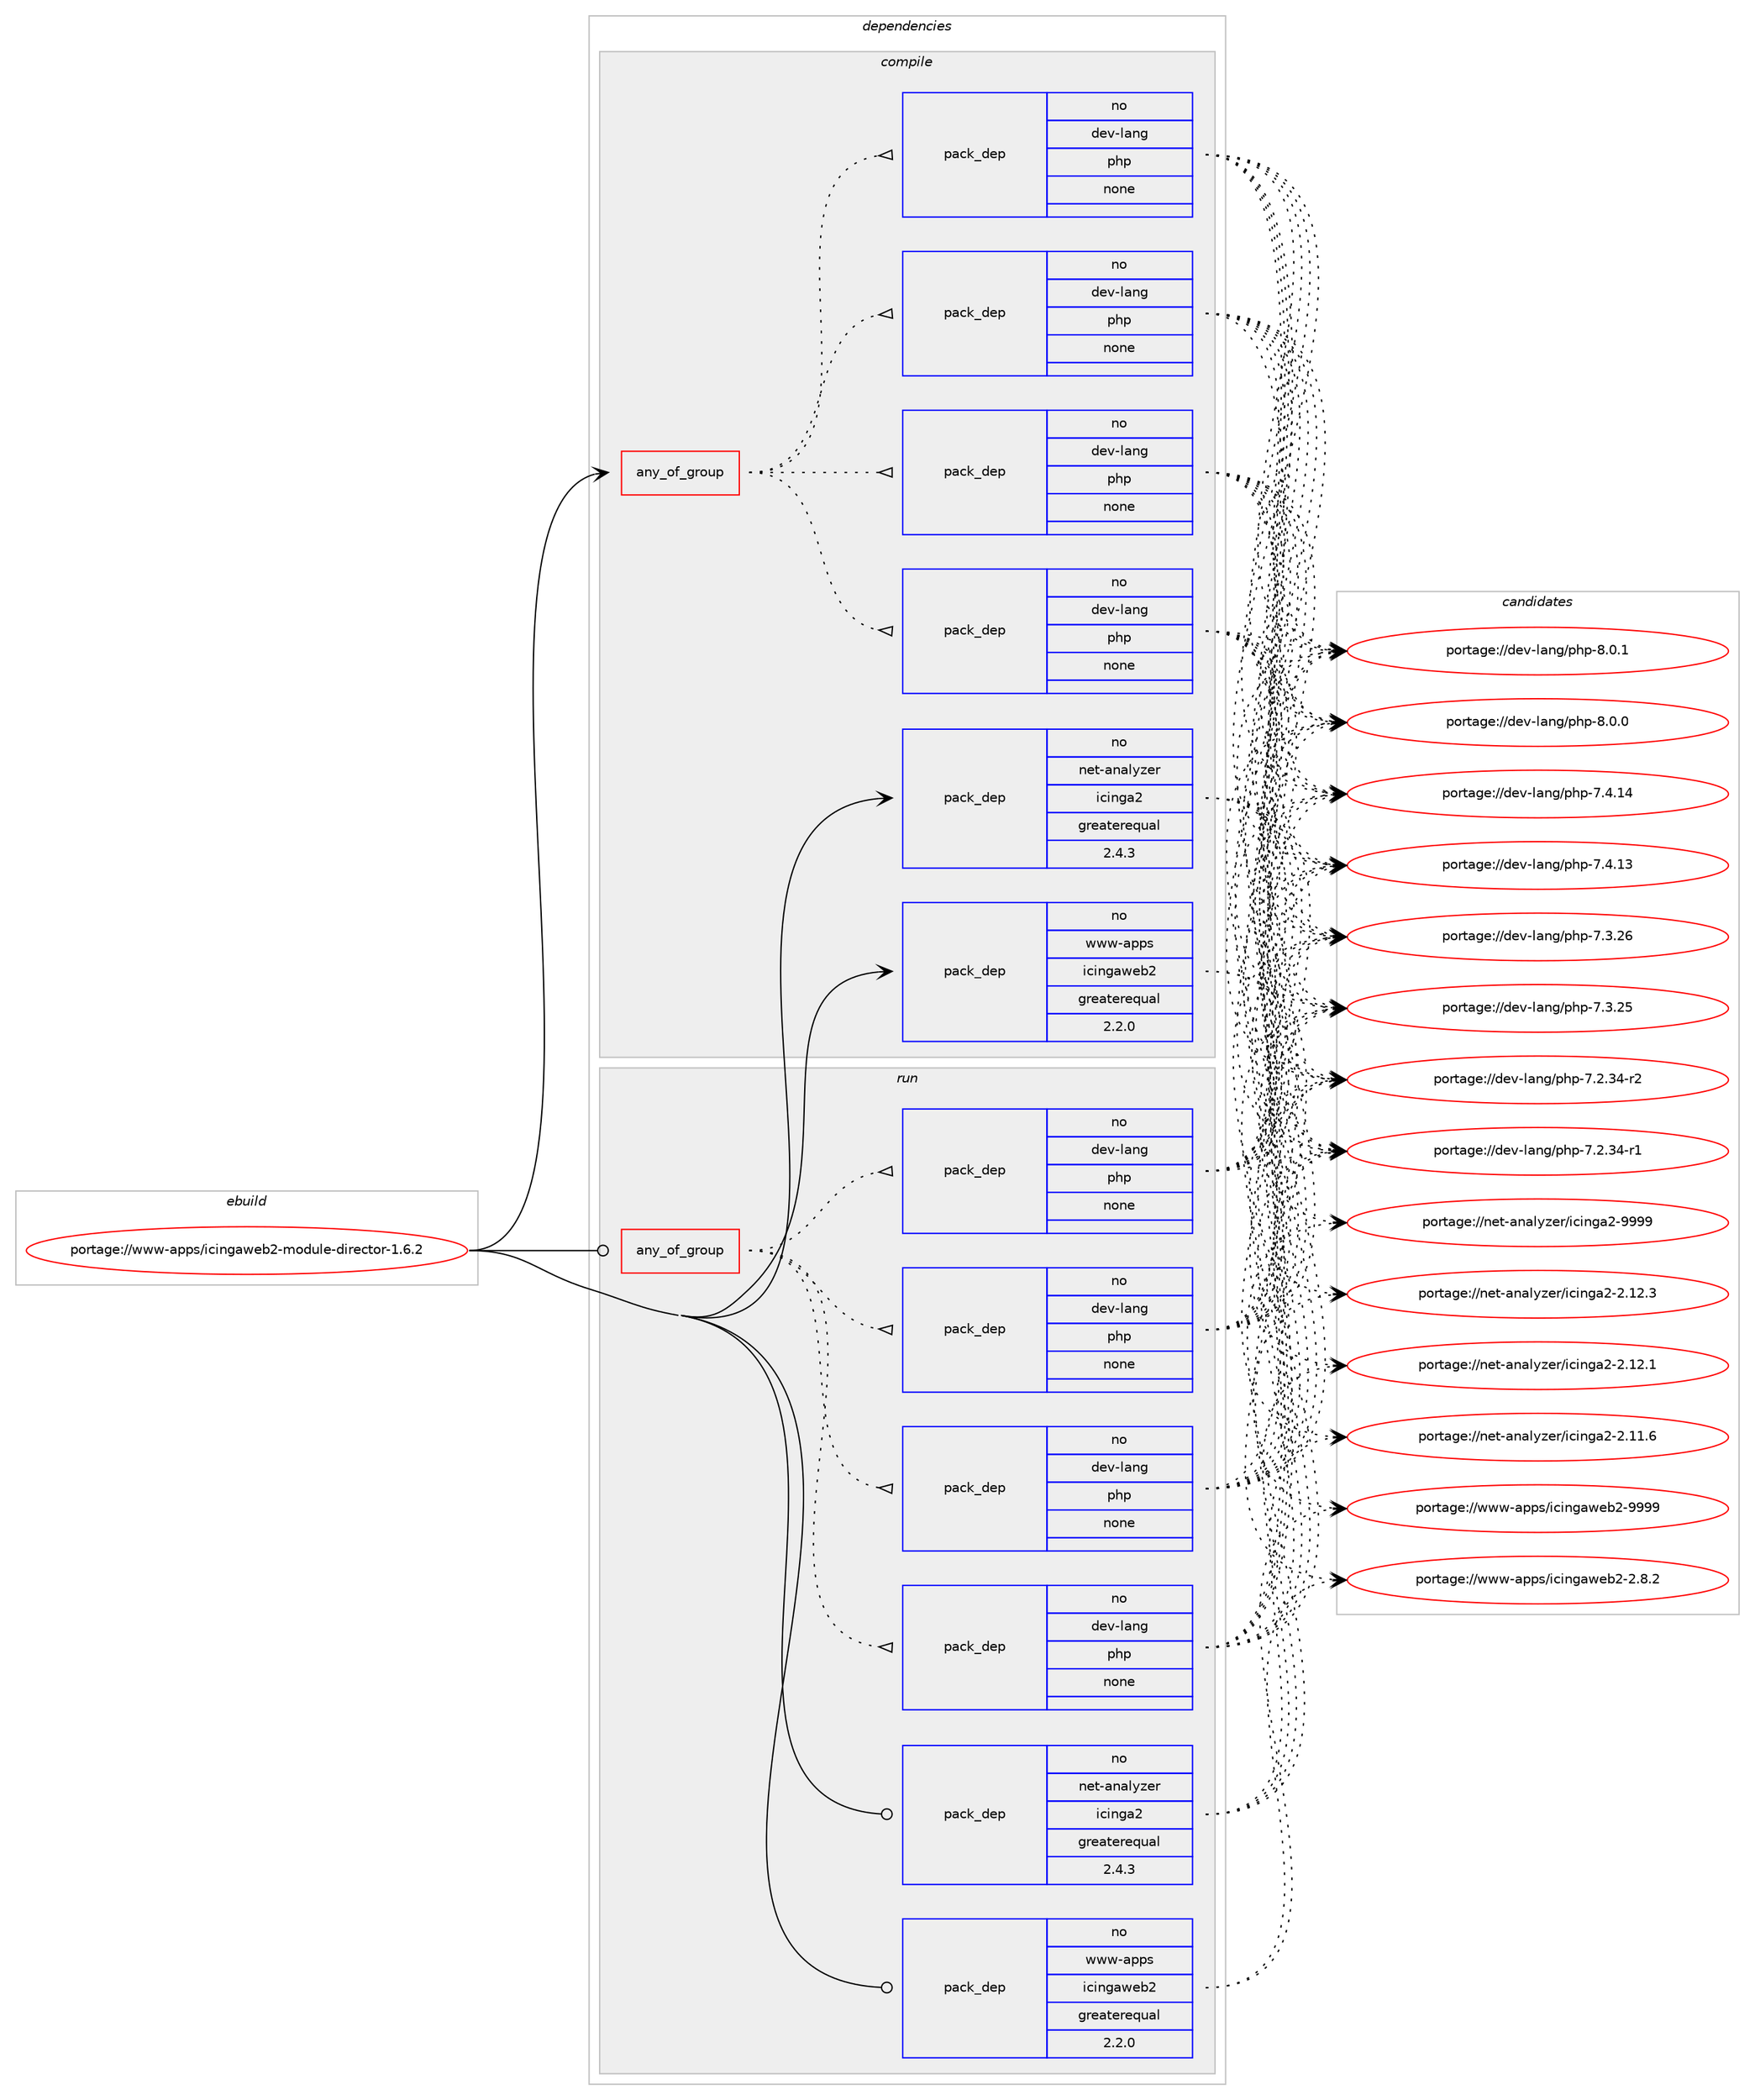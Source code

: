 digraph prolog {

# *************
# Graph options
# *************

newrank=true;
concentrate=true;
compound=true;
graph [rankdir=LR,fontname=Helvetica,fontsize=10,ranksep=1.5];#, ranksep=2.5, nodesep=0.2];
edge  [arrowhead=vee];
node  [fontname=Helvetica,fontsize=10];

# **********
# The ebuild
# **********

subgraph cluster_leftcol {
color=gray;
rank=same;
label=<<i>ebuild</i>>;
id [label="portage://www-apps/icingaweb2-module-director-1.6.2", color=red, width=4, href="../www-apps/icingaweb2-module-director-1.6.2.svg"];
}

# ****************
# The dependencies
# ****************

subgraph cluster_midcol {
color=gray;
label=<<i>dependencies</i>>;
subgraph cluster_compile {
fillcolor="#eeeeee";
style=filled;
label=<<i>compile</i>>;
subgraph any7 {
dependency1295 [label=<<TABLE BORDER="0" CELLBORDER="1" CELLSPACING="0" CELLPADDING="4"><TR><TD CELLPADDING="10">any_of_group</TD></TR></TABLE>>, shape=none, color=red];subgraph pack1174 {
dependency1296 [label=<<TABLE BORDER="0" CELLBORDER="1" CELLSPACING="0" CELLPADDING="4" WIDTH="220"><TR><TD ROWSPAN="6" CELLPADDING="30">pack_dep</TD></TR><TR><TD WIDTH="110">no</TD></TR><TR><TD>dev-lang</TD></TR><TR><TD>php</TD></TR><TR><TD>none</TD></TR><TR><TD></TD></TR></TABLE>>, shape=none, color=blue];
}
dependency1295:e -> dependency1296:w [weight=20,style="dotted",arrowhead="oinv"];
subgraph pack1175 {
dependency1297 [label=<<TABLE BORDER="0" CELLBORDER="1" CELLSPACING="0" CELLPADDING="4" WIDTH="220"><TR><TD ROWSPAN="6" CELLPADDING="30">pack_dep</TD></TR><TR><TD WIDTH="110">no</TD></TR><TR><TD>dev-lang</TD></TR><TR><TD>php</TD></TR><TR><TD>none</TD></TR><TR><TD></TD></TR></TABLE>>, shape=none, color=blue];
}
dependency1295:e -> dependency1297:w [weight=20,style="dotted",arrowhead="oinv"];
subgraph pack1176 {
dependency1298 [label=<<TABLE BORDER="0" CELLBORDER="1" CELLSPACING="0" CELLPADDING="4" WIDTH="220"><TR><TD ROWSPAN="6" CELLPADDING="30">pack_dep</TD></TR><TR><TD WIDTH="110">no</TD></TR><TR><TD>dev-lang</TD></TR><TR><TD>php</TD></TR><TR><TD>none</TD></TR><TR><TD></TD></TR></TABLE>>, shape=none, color=blue];
}
dependency1295:e -> dependency1298:w [weight=20,style="dotted",arrowhead="oinv"];
subgraph pack1177 {
dependency1299 [label=<<TABLE BORDER="0" CELLBORDER="1" CELLSPACING="0" CELLPADDING="4" WIDTH="220"><TR><TD ROWSPAN="6" CELLPADDING="30">pack_dep</TD></TR><TR><TD WIDTH="110">no</TD></TR><TR><TD>dev-lang</TD></TR><TR><TD>php</TD></TR><TR><TD>none</TD></TR><TR><TD></TD></TR></TABLE>>, shape=none, color=blue];
}
dependency1295:e -> dependency1299:w [weight=20,style="dotted",arrowhead="oinv"];
}
id:e -> dependency1295:w [weight=20,style="solid",arrowhead="vee"];
subgraph pack1178 {
dependency1300 [label=<<TABLE BORDER="0" CELLBORDER="1" CELLSPACING="0" CELLPADDING="4" WIDTH="220"><TR><TD ROWSPAN="6" CELLPADDING="30">pack_dep</TD></TR><TR><TD WIDTH="110">no</TD></TR><TR><TD>net-analyzer</TD></TR><TR><TD>icinga2</TD></TR><TR><TD>greaterequal</TD></TR><TR><TD>2.4.3</TD></TR></TABLE>>, shape=none, color=blue];
}
id:e -> dependency1300:w [weight=20,style="solid",arrowhead="vee"];
subgraph pack1179 {
dependency1301 [label=<<TABLE BORDER="0" CELLBORDER="1" CELLSPACING="0" CELLPADDING="4" WIDTH="220"><TR><TD ROWSPAN="6" CELLPADDING="30">pack_dep</TD></TR><TR><TD WIDTH="110">no</TD></TR><TR><TD>www-apps</TD></TR><TR><TD>icingaweb2</TD></TR><TR><TD>greaterequal</TD></TR><TR><TD>2.2.0</TD></TR></TABLE>>, shape=none, color=blue];
}
id:e -> dependency1301:w [weight=20,style="solid",arrowhead="vee"];
}
subgraph cluster_compileandrun {
fillcolor="#eeeeee";
style=filled;
label=<<i>compile and run</i>>;
}
subgraph cluster_run {
fillcolor="#eeeeee";
style=filled;
label=<<i>run</i>>;
subgraph any8 {
dependency1302 [label=<<TABLE BORDER="0" CELLBORDER="1" CELLSPACING="0" CELLPADDING="4"><TR><TD CELLPADDING="10">any_of_group</TD></TR></TABLE>>, shape=none, color=red];subgraph pack1180 {
dependency1303 [label=<<TABLE BORDER="0" CELLBORDER="1" CELLSPACING="0" CELLPADDING="4" WIDTH="220"><TR><TD ROWSPAN="6" CELLPADDING="30">pack_dep</TD></TR><TR><TD WIDTH="110">no</TD></TR><TR><TD>dev-lang</TD></TR><TR><TD>php</TD></TR><TR><TD>none</TD></TR><TR><TD></TD></TR></TABLE>>, shape=none, color=blue];
}
dependency1302:e -> dependency1303:w [weight=20,style="dotted",arrowhead="oinv"];
subgraph pack1181 {
dependency1304 [label=<<TABLE BORDER="0" CELLBORDER="1" CELLSPACING="0" CELLPADDING="4" WIDTH="220"><TR><TD ROWSPAN="6" CELLPADDING="30">pack_dep</TD></TR><TR><TD WIDTH="110">no</TD></TR><TR><TD>dev-lang</TD></TR><TR><TD>php</TD></TR><TR><TD>none</TD></TR><TR><TD></TD></TR></TABLE>>, shape=none, color=blue];
}
dependency1302:e -> dependency1304:w [weight=20,style="dotted",arrowhead="oinv"];
subgraph pack1182 {
dependency1305 [label=<<TABLE BORDER="0" CELLBORDER="1" CELLSPACING="0" CELLPADDING="4" WIDTH="220"><TR><TD ROWSPAN="6" CELLPADDING="30">pack_dep</TD></TR><TR><TD WIDTH="110">no</TD></TR><TR><TD>dev-lang</TD></TR><TR><TD>php</TD></TR><TR><TD>none</TD></TR><TR><TD></TD></TR></TABLE>>, shape=none, color=blue];
}
dependency1302:e -> dependency1305:w [weight=20,style="dotted",arrowhead="oinv"];
subgraph pack1183 {
dependency1306 [label=<<TABLE BORDER="0" CELLBORDER="1" CELLSPACING="0" CELLPADDING="4" WIDTH="220"><TR><TD ROWSPAN="6" CELLPADDING="30">pack_dep</TD></TR><TR><TD WIDTH="110">no</TD></TR><TR><TD>dev-lang</TD></TR><TR><TD>php</TD></TR><TR><TD>none</TD></TR><TR><TD></TD></TR></TABLE>>, shape=none, color=blue];
}
dependency1302:e -> dependency1306:w [weight=20,style="dotted",arrowhead="oinv"];
}
id:e -> dependency1302:w [weight=20,style="solid",arrowhead="odot"];
subgraph pack1184 {
dependency1307 [label=<<TABLE BORDER="0" CELLBORDER="1" CELLSPACING="0" CELLPADDING="4" WIDTH="220"><TR><TD ROWSPAN="6" CELLPADDING="30">pack_dep</TD></TR><TR><TD WIDTH="110">no</TD></TR><TR><TD>net-analyzer</TD></TR><TR><TD>icinga2</TD></TR><TR><TD>greaterequal</TD></TR><TR><TD>2.4.3</TD></TR></TABLE>>, shape=none, color=blue];
}
id:e -> dependency1307:w [weight=20,style="solid",arrowhead="odot"];
subgraph pack1185 {
dependency1308 [label=<<TABLE BORDER="0" CELLBORDER="1" CELLSPACING="0" CELLPADDING="4" WIDTH="220"><TR><TD ROWSPAN="6" CELLPADDING="30">pack_dep</TD></TR><TR><TD WIDTH="110">no</TD></TR><TR><TD>www-apps</TD></TR><TR><TD>icingaweb2</TD></TR><TR><TD>greaterequal</TD></TR><TR><TD>2.2.0</TD></TR></TABLE>>, shape=none, color=blue];
}
id:e -> dependency1308:w [weight=20,style="solid",arrowhead="odot"];
}
}

# **************
# The candidates
# **************

subgraph cluster_choices {
rank=same;
color=gray;
label=<<i>candidates</i>>;

subgraph choice1174 {
color=black;
nodesep=1;
choice100101118451089711010347112104112455646484649 [label="portage://dev-lang/php-8.0.1", color=red, width=4,href="../dev-lang/php-8.0.1.svg"];
choice100101118451089711010347112104112455646484648 [label="portage://dev-lang/php-8.0.0", color=red, width=4,href="../dev-lang/php-8.0.0.svg"];
choice10010111845108971101034711210411245554652464952 [label="portage://dev-lang/php-7.4.14", color=red, width=4,href="../dev-lang/php-7.4.14.svg"];
choice10010111845108971101034711210411245554652464951 [label="portage://dev-lang/php-7.4.13", color=red, width=4,href="../dev-lang/php-7.4.13.svg"];
choice10010111845108971101034711210411245554651465054 [label="portage://dev-lang/php-7.3.26", color=red, width=4,href="../dev-lang/php-7.3.26.svg"];
choice10010111845108971101034711210411245554651465053 [label="portage://dev-lang/php-7.3.25", color=red, width=4,href="../dev-lang/php-7.3.25.svg"];
choice100101118451089711010347112104112455546504651524511450 [label="portage://dev-lang/php-7.2.34-r2", color=red, width=4,href="../dev-lang/php-7.2.34-r2.svg"];
choice100101118451089711010347112104112455546504651524511449 [label="portage://dev-lang/php-7.2.34-r1", color=red, width=4,href="../dev-lang/php-7.2.34-r1.svg"];
dependency1296:e -> choice100101118451089711010347112104112455646484649:w [style=dotted,weight="100"];
dependency1296:e -> choice100101118451089711010347112104112455646484648:w [style=dotted,weight="100"];
dependency1296:e -> choice10010111845108971101034711210411245554652464952:w [style=dotted,weight="100"];
dependency1296:e -> choice10010111845108971101034711210411245554652464951:w [style=dotted,weight="100"];
dependency1296:e -> choice10010111845108971101034711210411245554651465054:w [style=dotted,weight="100"];
dependency1296:e -> choice10010111845108971101034711210411245554651465053:w [style=dotted,weight="100"];
dependency1296:e -> choice100101118451089711010347112104112455546504651524511450:w [style=dotted,weight="100"];
dependency1296:e -> choice100101118451089711010347112104112455546504651524511449:w [style=dotted,weight="100"];
}
subgraph choice1175 {
color=black;
nodesep=1;
choice100101118451089711010347112104112455646484649 [label="portage://dev-lang/php-8.0.1", color=red, width=4,href="../dev-lang/php-8.0.1.svg"];
choice100101118451089711010347112104112455646484648 [label="portage://dev-lang/php-8.0.0", color=red, width=4,href="../dev-lang/php-8.0.0.svg"];
choice10010111845108971101034711210411245554652464952 [label="portage://dev-lang/php-7.4.14", color=red, width=4,href="../dev-lang/php-7.4.14.svg"];
choice10010111845108971101034711210411245554652464951 [label="portage://dev-lang/php-7.4.13", color=red, width=4,href="../dev-lang/php-7.4.13.svg"];
choice10010111845108971101034711210411245554651465054 [label="portage://dev-lang/php-7.3.26", color=red, width=4,href="../dev-lang/php-7.3.26.svg"];
choice10010111845108971101034711210411245554651465053 [label="portage://dev-lang/php-7.3.25", color=red, width=4,href="../dev-lang/php-7.3.25.svg"];
choice100101118451089711010347112104112455546504651524511450 [label="portage://dev-lang/php-7.2.34-r2", color=red, width=4,href="../dev-lang/php-7.2.34-r2.svg"];
choice100101118451089711010347112104112455546504651524511449 [label="portage://dev-lang/php-7.2.34-r1", color=red, width=4,href="../dev-lang/php-7.2.34-r1.svg"];
dependency1297:e -> choice100101118451089711010347112104112455646484649:w [style=dotted,weight="100"];
dependency1297:e -> choice100101118451089711010347112104112455646484648:w [style=dotted,weight="100"];
dependency1297:e -> choice10010111845108971101034711210411245554652464952:w [style=dotted,weight="100"];
dependency1297:e -> choice10010111845108971101034711210411245554652464951:w [style=dotted,weight="100"];
dependency1297:e -> choice10010111845108971101034711210411245554651465054:w [style=dotted,weight="100"];
dependency1297:e -> choice10010111845108971101034711210411245554651465053:w [style=dotted,weight="100"];
dependency1297:e -> choice100101118451089711010347112104112455546504651524511450:w [style=dotted,weight="100"];
dependency1297:e -> choice100101118451089711010347112104112455546504651524511449:w [style=dotted,weight="100"];
}
subgraph choice1176 {
color=black;
nodesep=1;
choice100101118451089711010347112104112455646484649 [label="portage://dev-lang/php-8.0.1", color=red, width=4,href="../dev-lang/php-8.0.1.svg"];
choice100101118451089711010347112104112455646484648 [label="portage://dev-lang/php-8.0.0", color=red, width=4,href="../dev-lang/php-8.0.0.svg"];
choice10010111845108971101034711210411245554652464952 [label="portage://dev-lang/php-7.4.14", color=red, width=4,href="../dev-lang/php-7.4.14.svg"];
choice10010111845108971101034711210411245554652464951 [label="portage://dev-lang/php-7.4.13", color=red, width=4,href="../dev-lang/php-7.4.13.svg"];
choice10010111845108971101034711210411245554651465054 [label="portage://dev-lang/php-7.3.26", color=red, width=4,href="../dev-lang/php-7.3.26.svg"];
choice10010111845108971101034711210411245554651465053 [label="portage://dev-lang/php-7.3.25", color=red, width=4,href="../dev-lang/php-7.3.25.svg"];
choice100101118451089711010347112104112455546504651524511450 [label="portage://dev-lang/php-7.2.34-r2", color=red, width=4,href="../dev-lang/php-7.2.34-r2.svg"];
choice100101118451089711010347112104112455546504651524511449 [label="portage://dev-lang/php-7.2.34-r1", color=red, width=4,href="../dev-lang/php-7.2.34-r1.svg"];
dependency1298:e -> choice100101118451089711010347112104112455646484649:w [style=dotted,weight="100"];
dependency1298:e -> choice100101118451089711010347112104112455646484648:w [style=dotted,weight="100"];
dependency1298:e -> choice10010111845108971101034711210411245554652464952:w [style=dotted,weight="100"];
dependency1298:e -> choice10010111845108971101034711210411245554652464951:w [style=dotted,weight="100"];
dependency1298:e -> choice10010111845108971101034711210411245554651465054:w [style=dotted,weight="100"];
dependency1298:e -> choice10010111845108971101034711210411245554651465053:w [style=dotted,weight="100"];
dependency1298:e -> choice100101118451089711010347112104112455546504651524511450:w [style=dotted,weight="100"];
dependency1298:e -> choice100101118451089711010347112104112455546504651524511449:w [style=dotted,weight="100"];
}
subgraph choice1177 {
color=black;
nodesep=1;
choice100101118451089711010347112104112455646484649 [label="portage://dev-lang/php-8.0.1", color=red, width=4,href="../dev-lang/php-8.0.1.svg"];
choice100101118451089711010347112104112455646484648 [label="portage://dev-lang/php-8.0.0", color=red, width=4,href="../dev-lang/php-8.0.0.svg"];
choice10010111845108971101034711210411245554652464952 [label="portage://dev-lang/php-7.4.14", color=red, width=4,href="../dev-lang/php-7.4.14.svg"];
choice10010111845108971101034711210411245554652464951 [label="portage://dev-lang/php-7.4.13", color=red, width=4,href="../dev-lang/php-7.4.13.svg"];
choice10010111845108971101034711210411245554651465054 [label="portage://dev-lang/php-7.3.26", color=red, width=4,href="../dev-lang/php-7.3.26.svg"];
choice10010111845108971101034711210411245554651465053 [label="portage://dev-lang/php-7.3.25", color=red, width=4,href="../dev-lang/php-7.3.25.svg"];
choice100101118451089711010347112104112455546504651524511450 [label="portage://dev-lang/php-7.2.34-r2", color=red, width=4,href="../dev-lang/php-7.2.34-r2.svg"];
choice100101118451089711010347112104112455546504651524511449 [label="portage://dev-lang/php-7.2.34-r1", color=red, width=4,href="../dev-lang/php-7.2.34-r1.svg"];
dependency1299:e -> choice100101118451089711010347112104112455646484649:w [style=dotted,weight="100"];
dependency1299:e -> choice100101118451089711010347112104112455646484648:w [style=dotted,weight="100"];
dependency1299:e -> choice10010111845108971101034711210411245554652464952:w [style=dotted,weight="100"];
dependency1299:e -> choice10010111845108971101034711210411245554652464951:w [style=dotted,weight="100"];
dependency1299:e -> choice10010111845108971101034711210411245554651465054:w [style=dotted,weight="100"];
dependency1299:e -> choice10010111845108971101034711210411245554651465053:w [style=dotted,weight="100"];
dependency1299:e -> choice100101118451089711010347112104112455546504651524511450:w [style=dotted,weight="100"];
dependency1299:e -> choice100101118451089711010347112104112455546504651524511449:w [style=dotted,weight="100"];
}
subgraph choice1178 {
color=black;
nodesep=1;
choice110101116459711097108121122101114471059910511010397504557575757 [label="portage://net-analyzer/icinga2-9999", color=red, width=4,href="../net-analyzer/icinga2-9999.svg"];
choice1101011164597110971081211221011144710599105110103975045504649504651 [label="portage://net-analyzer/icinga2-2.12.3", color=red, width=4,href="../net-analyzer/icinga2-2.12.3.svg"];
choice1101011164597110971081211221011144710599105110103975045504649504649 [label="portage://net-analyzer/icinga2-2.12.1", color=red, width=4,href="../net-analyzer/icinga2-2.12.1.svg"];
choice1101011164597110971081211221011144710599105110103975045504649494654 [label="portage://net-analyzer/icinga2-2.11.6", color=red, width=4,href="../net-analyzer/icinga2-2.11.6.svg"];
dependency1300:e -> choice110101116459711097108121122101114471059910511010397504557575757:w [style=dotted,weight="100"];
dependency1300:e -> choice1101011164597110971081211221011144710599105110103975045504649504651:w [style=dotted,weight="100"];
dependency1300:e -> choice1101011164597110971081211221011144710599105110103975045504649504649:w [style=dotted,weight="100"];
dependency1300:e -> choice1101011164597110971081211221011144710599105110103975045504649494654:w [style=dotted,weight="100"];
}
subgraph choice1179 {
color=black;
nodesep=1;
choice119119119459711211211547105991051101039711910198504557575757 [label="portage://www-apps/icingaweb2-9999", color=red, width=4,href="../www-apps/icingaweb2-9999.svg"];
choice11911911945971121121154710599105110103971191019850455046564650 [label="portage://www-apps/icingaweb2-2.8.2", color=red, width=4,href="../www-apps/icingaweb2-2.8.2.svg"];
dependency1301:e -> choice119119119459711211211547105991051101039711910198504557575757:w [style=dotted,weight="100"];
dependency1301:e -> choice11911911945971121121154710599105110103971191019850455046564650:w [style=dotted,weight="100"];
}
subgraph choice1180 {
color=black;
nodesep=1;
choice100101118451089711010347112104112455646484649 [label="portage://dev-lang/php-8.0.1", color=red, width=4,href="../dev-lang/php-8.0.1.svg"];
choice100101118451089711010347112104112455646484648 [label="portage://dev-lang/php-8.0.0", color=red, width=4,href="../dev-lang/php-8.0.0.svg"];
choice10010111845108971101034711210411245554652464952 [label="portage://dev-lang/php-7.4.14", color=red, width=4,href="../dev-lang/php-7.4.14.svg"];
choice10010111845108971101034711210411245554652464951 [label="portage://dev-lang/php-7.4.13", color=red, width=4,href="../dev-lang/php-7.4.13.svg"];
choice10010111845108971101034711210411245554651465054 [label="portage://dev-lang/php-7.3.26", color=red, width=4,href="../dev-lang/php-7.3.26.svg"];
choice10010111845108971101034711210411245554651465053 [label="portage://dev-lang/php-7.3.25", color=red, width=4,href="../dev-lang/php-7.3.25.svg"];
choice100101118451089711010347112104112455546504651524511450 [label="portage://dev-lang/php-7.2.34-r2", color=red, width=4,href="../dev-lang/php-7.2.34-r2.svg"];
choice100101118451089711010347112104112455546504651524511449 [label="portage://dev-lang/php-7.2.34-r1", color=red, width=4,href="../dev-lang/php-7.2.34-r1.svg"];
dependency1303:e -> choice100101118451089711010347112104112455646484649:w [style=dotted,weight="100"];
dependency1303:e -> choice100101118451089711010347112104112455646484648:w [style=dotted,weight="100"];
dependency1303:e -> choice10010111845108971101034711210411245554652464952:w [style=dotted,weight="100"];
dependency1303:e -> choice10010111845108971101034711210411245554652464951:w [style=dotted,weight="100"];
dependency1303:e -> choice10010111845108971101034711210411245554651465054:w [style=dotted,weight="100"];
dependency1303:e -> choice10010111845108971101034711210411245554651465053:w [style=dotted,weight="100"];
dependency1303:e -> choice100101118451089711010347112104112455546504651524511450:w [style=dotted,weight="100"];
dependency1303:e -> choice100101118451089711010347112104112455546504651524511449:w [style=dotted,weight="100"];
}
subgraph choice1181 {
color=black;
nodesep=1;
choice100101118451089711010347112104112455646484649 [label="portage://dev-lang/php-8.0.1", color=red, width=4,href="../dev-lang/php-8.0.1.svg"];
choice100101118451089711010347112104112455646484648 [label="portage://dev-lang/php-8.0.0", color=red, width=4,href="../dev-lang/php-8.0.0.svg"];
choice10010111845108971101034711210411245554652464952 [label="portage://dev-lang/php-7.4.14", color=red, width=4,href="../dev-lang/php-7.4.14.svg"];
choice10010111845108971101034711210411245554652464951 [label="portage://dev-lang/php-7.4.13", color=red, width=4,href="../dev-lang/php-7.4.13.svg"];
choice10010111845108971101034711210411245554651465054 [label="portage://dev-lang/php-7.3.26", color=red, width=4,href="../dev-lang/php-7.3.26.svg"];
choice10010111845108971101034711210411245554651465053 [label="portage://dev-lang/php-7.3.25", color=red, width=4,href="../dev-lang/php-7.3.25.svg"];
choice100101118451089711010347112104112455546504651524511450 [label="portage://dev-lang/php-7.2.34-r2", color=red, width=4,href="../dev-lang/php-7.2.34-r2.svg"];
choice100101118451089711010347112104112455546504651524511449 [label="portage://dev-lang/php-7.2.34-r1", color=red, width=4,href="../dev-lang/php-7.2.34-r1.svg"];
dependency1304:e -> choice100101118451089711010347112104112455646484649:w [style=dotted,weight="100"];
dependency1304:e -> choice100101118451089711010347112104112455646484648:w [style=dotted,weight="100"];
dependency1304:e -> choice10010111845108971101034711210411245554652464952:w [style=dotted,weight="100"];
dependency1304:e -> choice10010111845108971101034711210411245554652464951:w [style=dotted,weight="100"];
dependency1304:e -> choice10010111845108971101034711210411245554651465054:w [style=dotted,weight="100"];
dependency1304:e -> choice10010111845108971101034711210411245554651465053:w [style=dotted,weight="100"];
dependency1304:e -> choice100101118451089711010347112104112455546504651524511450:w [style=dotted,weight="100"];
dependency1304:e -> choice100101118451089711010347112104112455546504651524511449:w [style=dotted,weight="100"];
}
subgraph choice1182 {
color=black;
nodesep=1;
choice100101118451089711010347112104112455646484649 [label="portage://dev-lang/php-8.0.1", color=red, width=4,href="../dev-lang/php-8.0.1.svg"];
choice100101118451089711010347112104112455646484648 [label="portage://dev-lang/php-8.0.0", color=red, width=4,href="../dev-lang/php-8.0.0.svg"];
choice10010111845108971101034711210411245554652464952 [label="portage://dev-lang/php-7.4.14", color=red, width=4,href="../dev-lang/php-7.4.14.svg"];
choice10010111845108971101034711210411245554652464951 [label="portage://dev-lang/php-7.4.13", color=red, width=4,href="../dev-lang/php-7.4.13.svg"];
choice10010111845108971101034711210411245554651465054 [label="portage://dev-lang/php-7.3.26", color=red, width=4,href="../dev-lang/php-7.3.26.svg"];
choice10010111845108971101034711210411245554651465053 [label="portage://dev-lang/php-7.3.25", color=red, width=4,href="../dev-lang/php-7.3.25.svg"];
choice100101118451089711010347112104112455546504651524511450 [label="portage://dev-lang/php-7.2.34-r2", color=red, width=4,href="../dev-lang/php-7.2.34-r2.svg"];
choice100101118451089711010347112104112455546504651524511449 [label="portage://dev-lang/php-7.2.34-r1", color=red, width=4,href="../dev-lang/php-7.2.34-r1.svg"];
dependency1305:e -> choice100101118451089711010347112104112455646484649:w [style=dotted,weight="100"];
dependency1305:e -> choice100101118451089711010347112104112455646484648:w [style=dotted,weight="100"];
dependency1305:e -> choice10010111845108971101034711210411245554652464952:w [style=dotted,weight="100"];
dependency1305:e -> choice10010111845108971101034711210411245554652464951:w [style=dotted,weight="100"];
dependency1305:e -> choice10010111845108971101034711210411245554651465054:w [style=dotted,weight="100"];
dependency1305:e -> choice10010111845108971101034711210411245554651465053:w [style=dotted,weight="100"];
dependency1305:e -> choice100101118451089711010347112104112455546504651524511450:w [style=dotted,weight="100"];
dependency1305:e -> choice100101118451089711010347112104112455546504651524511449:w [style=dotted,weight="100"];
}
subgraph choice1183 {
color=black;
nodesep=1;
choice100101118451089711010347112104112455646484649 [label="portage://dev-lang/php-8.0.1", color=red, width=4,href="../dev-lang/php-8.0.1.svg"];
choice100101118451089711010347112104112455646484648 [label="portage://dev-lang/php-8.0.0", color=red, width=4,href="../dev-lang/php-8.0.0.svg"];
choice10010111845108971101034711210411245554652464952 [label="portage://dev-lang/php-7.4.14", color=red, width=4,href="../dev-lang/php-7.4.14.svg"];
choice10010111845108971101034711210411245554652464951 [label="portage://dev-lang/php-7.4.13", color=red, width=4,href="../dev-lang/php-7.4.13.svg"];
choice10010111845108971101034711210411245554651465054 [label="portage://dev-lang/php-7.3.26", color=red, width=4,href="../dev-lang/php-7.3.26.svg"];
choice10010111845108971101034711210411245554651465053 [label="portage://dev-lang/php-7.3.25", color=red, width=4,href="../dev-lang/php-7.3.25.svg"];
choice100101118451089711010347112104112455546504651524511450 [label="portage://dev-lang/php-7.2.34-r2", color=red, width=4,href="../dev-lang/php-7.2.34-r2.svg"];
choice100101118451089711010347112104112455546504651524511449 [label="portage://dev-lang/php-7.2.34-r1", color=red, width=4,href="../dev-lang/php-7.2.34-r1.svg"];
dependency1306:e -> choice100101118451089711010347112104112455646484649:w [style=dotted,weight="100"];
dependency1306:e -> choice100101118451089711010347112104112455646484648:w [style=dotted,weight="100"];
dependency1306:e -> choice10010111845108971101034711210411245554652464952:w [style=dotted,weight="100"];
dependency1306:e -> choice10010111845108971101034711210411245554652464951:w [style=dotted,weight="100"];
dependency1306:e -> choice10010111845108971101034711210411245554651465054:w [style=dotted,weight="100"];
dependency1306:e -> choice10010111845108971101034711210411245554651465053:w [style=dotted,weight="100"];
dependency1306:e -> choice100101118451089711010347112104112455546504651524511450:w [style=dotted,weight="100"];
dependency1306:e -> choice100101118451089711010347112104112455546504651524511449:w [style=dotted,weight="100"];
}
subgraph choice1184 {
color=black;
nodesep=1;
choice110101116459711097108121122101114471059910511010397504557575757 [label="portage://net-analyzer/icinga2-9999", color=red, width=4,href="../net-analyzer/icinga2-9999.svg"];
choice1101011164597110971081211221011144710599105110103975045504649504651 [label="portage://net-analyzer/icinga2-2.12.3", color=red, width=4,href="../net-analyzer/icinga2-2.12.3.svg"];
choice1101011164597110971081211221011144710599105110103975045504649504649 [label="portage://net-analyzer/icinga2-2.12.1", color=red, width=4,href="../net-analyzer/icinga2-2.12.1.svg"];
choice1101011164597110971081211221011144710599105110103975045504649494654 [label="portage://net-analyzer/icinga2-2.11.6", color=red, width=4,href="../net-analyzer/icinga2-2.11.6.svg"];
dependency1307:e -> choice110101116459711097108121122101114471059910511010397504557575757:w [style=dotted,weight="100"];
dependency1307:e -> choice1101011164597110971081211221011144710599105110103975045504649504651:w [style=dotted,weight="100"];
dependency1307:e -> choice1101011164597110971081211221011144710599105110103975045504649504649:w [style=dotted,weight="100"];
dependency1307:e -> choice1101011164597110971081211221011144710599105110103975045504649494654:w [style=dotted,weight="100"];
}
subgraph choice1185 {
color=black;
nodesep=1;
choice119119119459711211211547105991051101039711910198504557575757 [label="portage://www-apps/icingaweb2-9999", color=red, width=4,href="../www-apps/icingaweb2-9999.svg"];
choice11911911945971121121154710599105110103971191019850455046564650 [label="portage://www-apps/icingaweb2-2.8.2", color=red, width=4,href="../www-apps/icingaweb2-2.8.2.svg"];
dependency1308:e -> choice119119119459711211211547105991051101039711910198504557575757:w [style=dotted,weight="100"];
dependency1308:e -> choice11911911945971121121154710599105110103971191019850455046564650:w [style=dotted,weight="100"];
}
}

}
